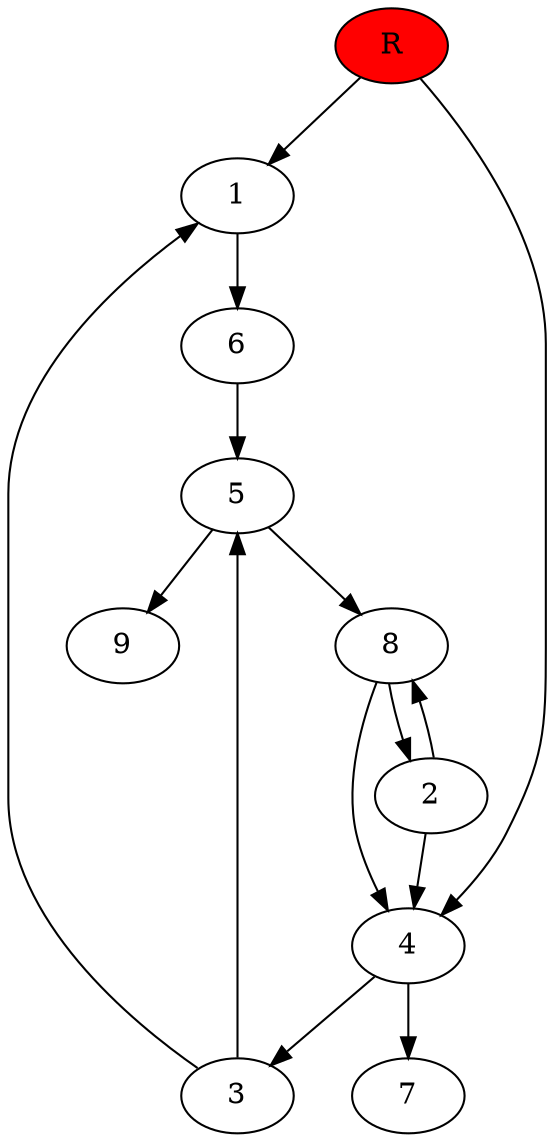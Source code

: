 digraph prb12275 {
	1
	2
	3
	4
	5
	6
	7
	8
	R [fillcolor="#ff0000" style=filled]
	1 -> 6
	2 -> 4
	2 -> 8
	3 -> 1
	3 -> 5
	4 -> 3
	4 -> 7
	5 -> 8
	5 -> 9
	6 -> 5
	8 -> 2
	8 -> 4
	R -> 1
	R -> 4
}
